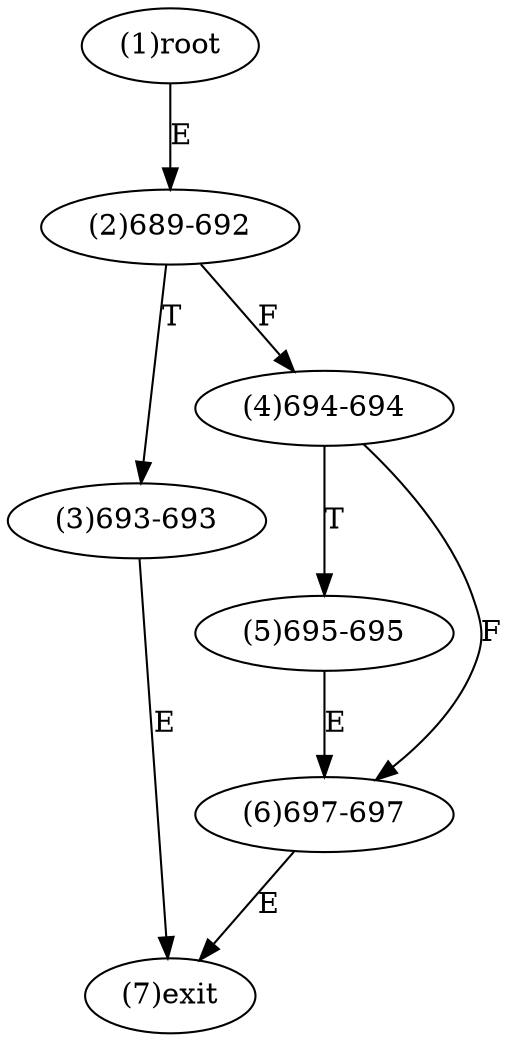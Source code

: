 digraph "" { 
1[ label="(1)root"];
2[ label="(2)689-692"];
3[ label="(3)693-693"];
4[ label="(4)694-694"];
5[ label="(5)695-695"];
6[ label="(6)697-697"];
7[ label="(7)exit"];
1->2[ label="E"];
2->4[ label="F"];
2->3[ label="T"];
3->7[ label="E"];
4->6[ label="F"];
4->5[ label="T"];
5->6[ label="E"];
6->7[ label="E"];
}
